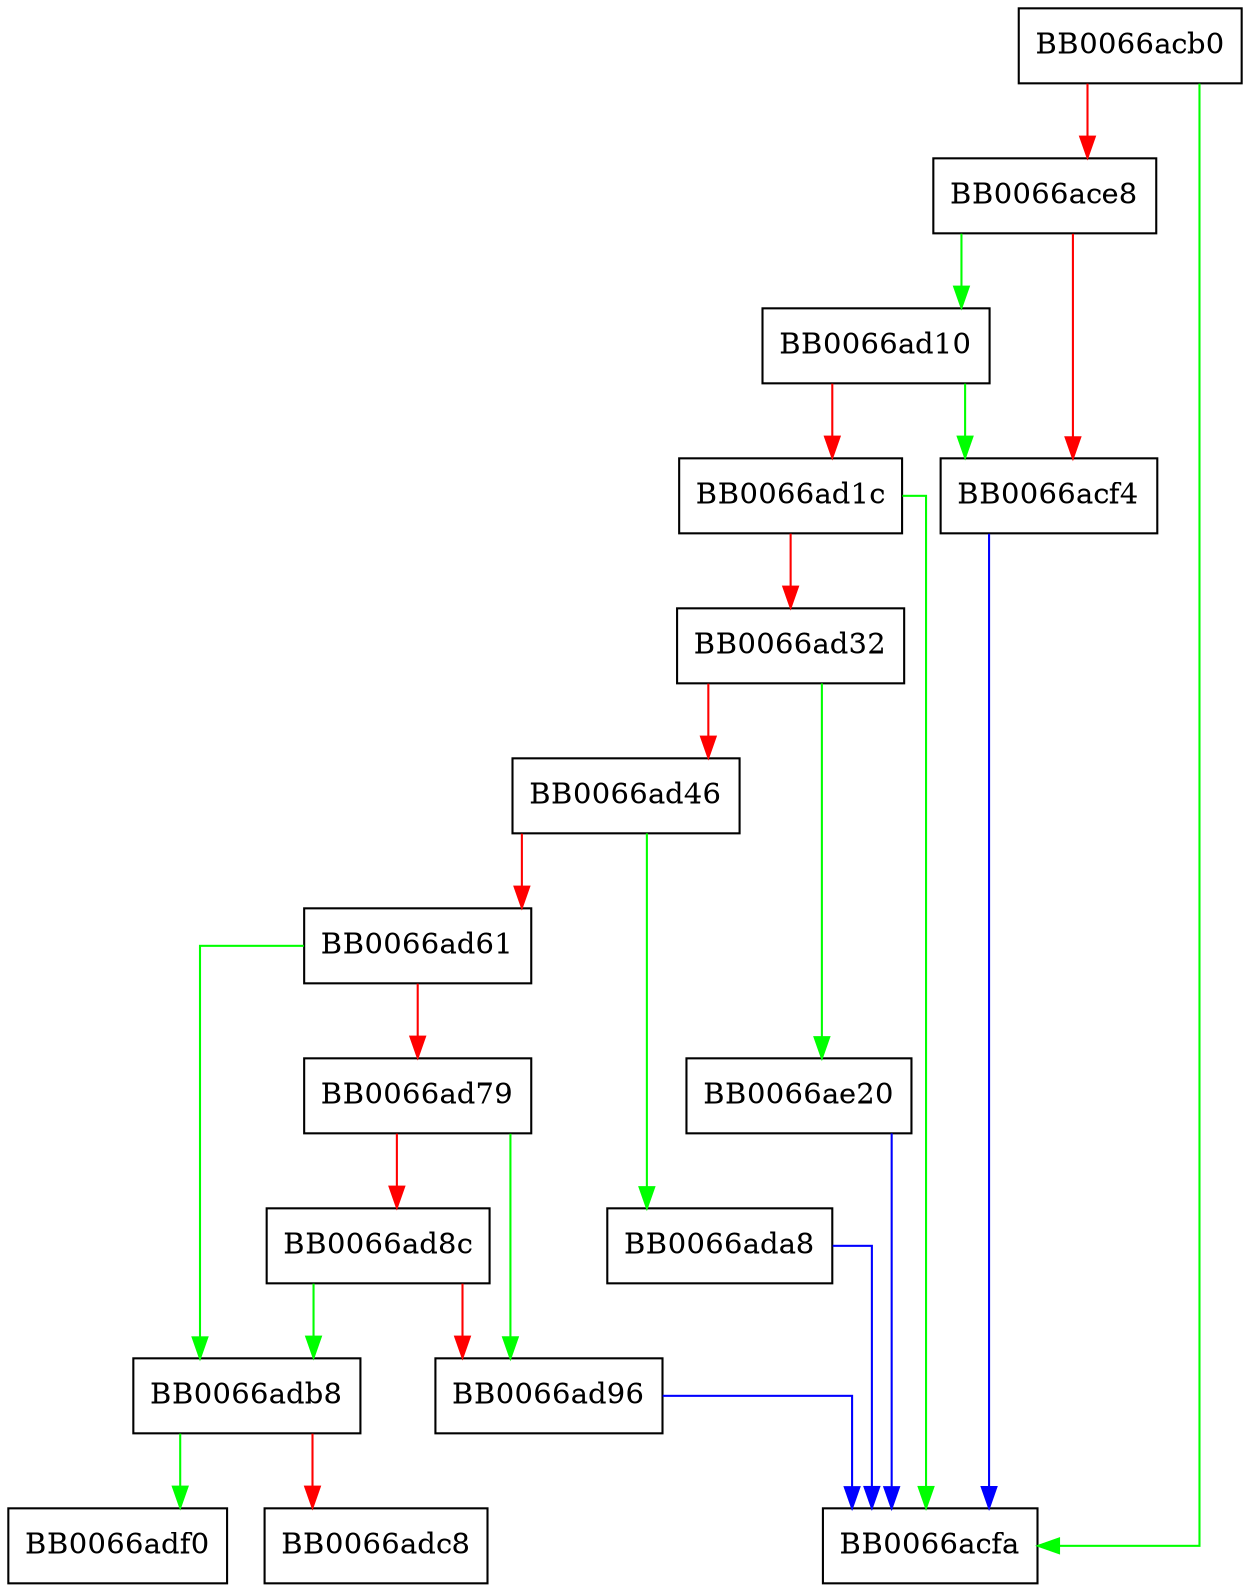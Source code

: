 digraph X509_check_issued {
  node [shape="box"];
  graph [splines=ortho];
  BB0066acb0 -> BB0066acfa [color="green"];
  BB0066acb0 -> BB0066ace8 [color="red"];
  BB0066ace8 -> BB0066ad10 [color="green"];
  BB0066ace8 -> BB0066acf4 [color="red"];
  BB0066acf4 -> BB0066acfa [color="blue"];
  BB0066ad10 -> BB0066acf4 [color="green"];
  BB0066ad10 -> BB0066ad1c [color="red"];
  BB0066ad1c -> BB0066acfa [color="green"];
  BB0066ad1c -> BB0066ad32 [color="red"];
  BB0066ad32 -> BB0066ae20 [color="green"];
  BB0066ad32 -> BB0066ad46 [color="red"];
  BB0066ad46 -> BB0066ada8 [color="green"];
  BB0066ad46 -> BB0066ad61 [color="red"];
  BB0066ad61 -> BB0066adb8 [color="green"];
  BB0066ad61 -> BB0066ad79 [color="red"];
  BB0066ad79 -> BB0066ad96 [color="green"];
  BB0066ad79 -> BB0066ad8c [color="red"];
  BB0066ad8c -> BB0066adb8 [color="green"];
  BB0066ad8c -> BB0066ad96 [color="red"];
  BB0066ad96 -> BB0066acfa [color="blue"];
  BB0066ada8 -> BB0066acfa [color="blue"];
  BB0066adb8 -> BB0066adf0 [color="green"];
  BB0066adb8 -> BB0066adc8 [color="red"];
  BB0066ae20 -> BB0066acfa [color="blue"];
}